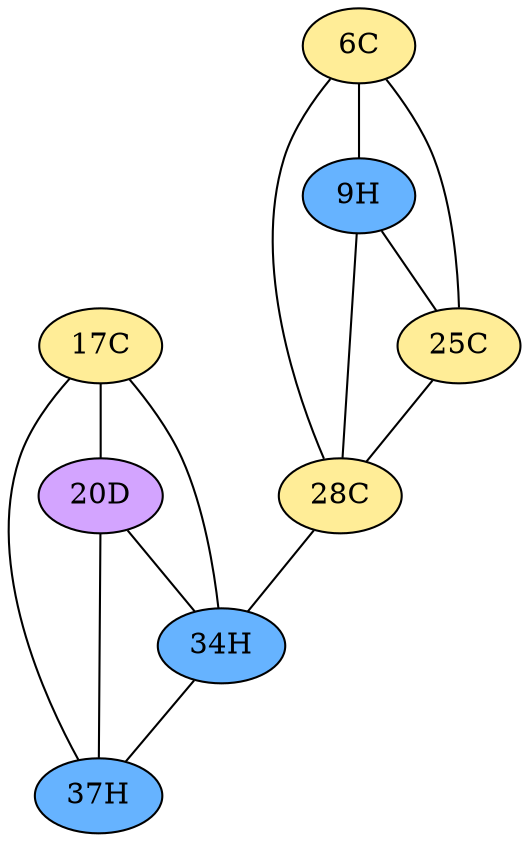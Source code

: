 // The Round Table
graph {
	"6C" [fillcolor="#FFED97" style=radial]
	"25C" [fillcolor="#FFED97" style=radial]
	"6C" -- "25C" [penwidth=1]
	"6C" [fillcolor="#FFED97" style=radial]
	"28C" [fillcolor="#FFED97" style=radial]
	"6C" -- "28C" [penwidth=1]
	"6C" [fillcolor="#FFED97" style=radial]
	"9H" [fillcolor="#66B3FF" style=radial]
	"6C" -- "9H" [penwidth=1]
	"9H" [fillcolor="#66B3FF" style=radial]
	"25C" [fillcolor="#FFED97" style=radial]
	"9H" -- "25C" [penwidth=1]
	"9H" [fillcolor="#66B3FF" style=radial]
	"28C" [fillcolor="#FFED97" style=radial]
	"9H" -- "28C" [penwidth=1]
	"17C" [fillcolor="#FFED97" style=radial]
	"34H" [fillcolor="#66B3FF" style=radial]
	"17C" -- "34H" [penwidth=1]
	"17C" [fillcolor="#FFED97" style=radial]
	"37H" [fillcolor="#66B3FF" style=radial]
	"17C" -- "37H" [penwidth=1]
	"17C" [fillcolor="#FFED97" style=radial]
	"20D" [fillcolor="#D3A4FF" style=radial]
	"17C" -- "20D" [penwidth=1]
	"20D" [fillcolor="#D3A4FF" style=radial]
	"34H" [fillcolor="#66B3FF" style=radial]
	"20D" -- "34H" [penwidth=1]
	"20D" [fillcolor="#D3A4FF" style=radial]
	"37H" [fillcolor="#66B3FF" style=radial]
	"20D" -- "37H" [penwidth=1]
	"25C" [fillcolor="#FFED97" style=radial]
	"28C" [fillcolor="#FFED97" style=radial]
	"25C" -- "28C" [penwidth=1]
	"28C" [fillcolor="#FFED97" style=radial]
	"34H" [fillcolor="#66B3FF" style=radial]
	"28C" -- "34H" [penwidth=1]
	"34H" [fillcolor="#66B3FF" style=radial]
	"37H" [fillcolor="#66B3FF" style=radial]
	"34H" -- "37H" [penwidth=1]
}
